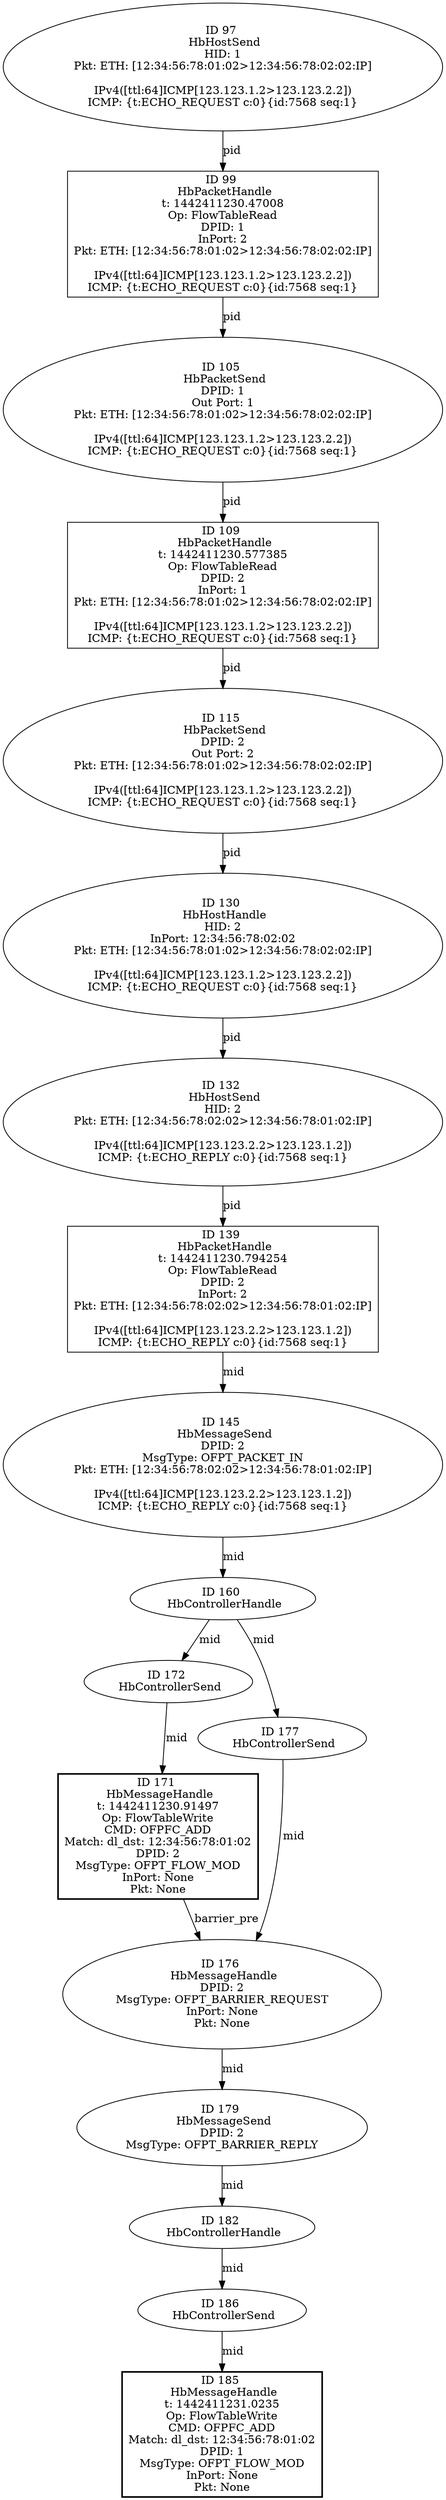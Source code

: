 strict digraph G {
160 [shape=oval, event=<hb_events.HbControllerHandle object at 0x10a9ffd50>, label="ID 160 
 HbControllerHandle"];
97 [shape=oval, event=<hb_events.HbHostSend object at 0x10a9e7290>, label="ID 97 
 HbHostSend
HID: 1
Pkt: ETH: [12:34:56:78:01:02>12:34:56:78:02:02:IP]

IPv4([ttl:64]ICMP[123.123.1.2>123.123.2.2])
ICMP: {t:ECHO_REQUEST c:0}{id:7568 seq:1}"];
130 [shape=oval, event=<hb_events.HbHostHandle object at 0x10a9f7b90>, label="ID 130 
 HbHostHandle
HID: 2
InPort: 12:34:56:78:02:02
Pkt: ETH: [12:34:56:78:01:02>12:34:56:78:02:02:IP]

IPv4([ttl:64]ICMP[123.123.1.2>123.123.2.2])
ICMP: {t:ECHO_REQUEST c:0}{id:7568 seq:1}"];
99 [shape=box, event=<hb_events.HbPacketHandle object at 0x10a9e7710>, label="ID 99 
 HbPacketHandle
t: 1442411230.47008
Op: FlowTableRead
DPID: 1
InPort: 2
Pkt: ETH: [12:34:56:78:01:02>12:34:56:78:02:02:IP]

IPv4([ttl:64]ICMP[123.123.1.2>123.123.2.2])
ICMP: {t:ECHO_REQUEST c:0}{id:7568 seq:1}"];
132 [shape=oval, event=<hb_events.HbHostSend object at 0x10a9f7dd0>, label="ID 132 
 HbHostSend
HID: 2
Pkt: ETH: [12:34:56:78:02:02>12:34:56:78:01:02:IP]

IPv4([ttl:64]ICMP[123.123.2.2>123.123.1.2])
ICMP: {t:ECHO_REPLY c:0}{id:7568 seq:1}"];
182 [shape=oval, event=<hb_events.HbControllerHandle object at 0x10aa05c50>, label="ID 182 
 HbControllerHandle"];
145 [shape=oval, event=<hb_events.HbMessageSend object at 0x10a9ff990>, label="ID 145 
 HbMessageSend
DPID: 2
MsgType: OFPT_PACKET_IN
Pkt: ETH: [12:34:56:78:02:02>12:34:56:78:01:02:IP]

IPv4([ttl:64]ICMP[123.123.2.2>123.123.1.2])
ICMP: {t:ECHO_REPLY c:0}{id:7568 seq:1}"];
105 [shape=oval, event=<hb_events.HbPacketSend object at 0x10a9e7b90>, label="ID 105 
 HbPacketSend
DPID: 1
Out Port: 1
Pkt: ETH: [12:34:56:78:01:02>12:34:56:78:02:02:IP]

IPv4([ttl:64]ICMP[123.123.1.2>123.123.2.2])
ICMP: {t:ECHO_REQUEST c:0}{id:7568 seq:1}"];
139 [shape=box, event=<hb_events.HbPacketHandle object at 0x10a9ff090>, label="ID 139 
 HbPacketHandle
t: 1442411230.794254
Op: FlowTableRead
DPID: 2
InPort: 2
Pkt: ETH: [12:34:56:78:02:02>12:34:56:78:01:02:IP]

IPv4([ttl:64]ICMP[123.123.2.2>123.123.1.2])
ICMP: {t:ECHO_REPLY c:0}{id:7568 seq:1}"];
172 [shape=oval, event=<hb_events.HbControllerSend object at 0x10aa05490>, label="ID 172 
 HbControllerSend"];
109 [shape=box, event=<hb_events.HbPacketHandle object at 0x10a9f0390>, label="ID 109 
 HbPacketHandle
t: 1442411230.577385
Op: FlowTableRead
DPID: 2
InPort: 1
Pkt: ETH: [12:34:56:78:01:02>12:34:56:78:02:02:IP]

IPv4([ttl:64]ICMP[123.123.1.2>123.123.2.2])
ICMP: {t:ECHO_REQUEST c:0}{id:7568 seq:1}"];
176 [shape=oval, event=<hb_events.HbMessageHandle object at 0x10aa05b90>, label="ID 176 
 HbMessageHandle
DPID: 2
MsgType: OFPT_BARRIER_REQUEST
InPort: None
Pkt: None"];
177 [shape=oval, event=<hb_events.HbControllerSend object at 0x10aa05ad0>, label="ID 177 
 HbControllerSend"];
179 [shape=oval, event=<hb_events.HbMessageSend object at 0x10aa05c90>, label="ID 179 
 HbMessageSend
DPID: 2
MsgType: OFPT_BARRIER_REPLY"];
171 [event=<hb_events.HbMessageHandle object at 0x10aa05610>, shape=box, style=bold, label="ID 171 
 HbMessageHandle
t: 1442411230.91497
Op: FlowTableWrite
CMD: OFPFC_ADD
Match: dl_dst: 12:34:56:78:01:02
DPID: 2
MsgType: OFPT_FLOW_MOD
InPort: None
Pkt: None"];
115 [shape=oval, event=<hb_events.HbPacketSend object at 0x10a9f0810>, label="ID 115 
 HbPacketSend
DPID: 2
Out Port: 2
Pkt: ETH: [12:34:56:78:01:02>12:34:56:78:02:02:IP]

IPv4([ttl:64]ICMP[123.123.1.2>123.123.2.2])
ICMP: {t:ECHO_REQUEST c:0}{id:7568 seq:1}"];
185 [event=<hb_events.HbMessageHandle object at 0x10aa05510>, shape=box, style=bold, label="ID 185 
 HbMessageHandle
t: 1442411231.0235
Op: FlowTableWrite
CMD: OFPFC_ADD
Match: dl_dst: 12:34:56:78:01:02
DPID: 1
MsgType: OFPT_FLOW_MOD
InPort: None
Pkt: None"];
186 [shape=oval, event=<hb_events.HbControllerSend object at 0x10aa05c10>, label="ID 186 
 HbControllerSend"];
160 -> 177  [rel=mid, label=mid];
160 -> 172  [rel=mid, label=mid];
97 -> 99  [rel=pid, label=pid];
130 -> 132  [rel=pid, label=pid];
99 -> 105  [rel=pid, label=pid];
132 -> 139  [rel=pid, label=pid];
177 -> 176  [rel=mid, label=mid];
105 -> 109  [rel=pid, label=pid];
139 -> 145  [rel=mid, label=mid];
172 -> 171  [rel=mid, label=mid];
109 -> 115  [rel=pid, label=pid];
115 -> 130  [rel=pid, label=pid];
176 -> 179  [rel=mid, label=mid];
145 -> 160  [rel=mid, label=mid];
179 -> 182  [rel=mid, label=mid];
171 -> 176  [rel=barrier_pre, label=barrier_pre];
182 -> 186  [rel=mid, label=mid];
186 -> 185  [rel=mid, label=mid];
}
